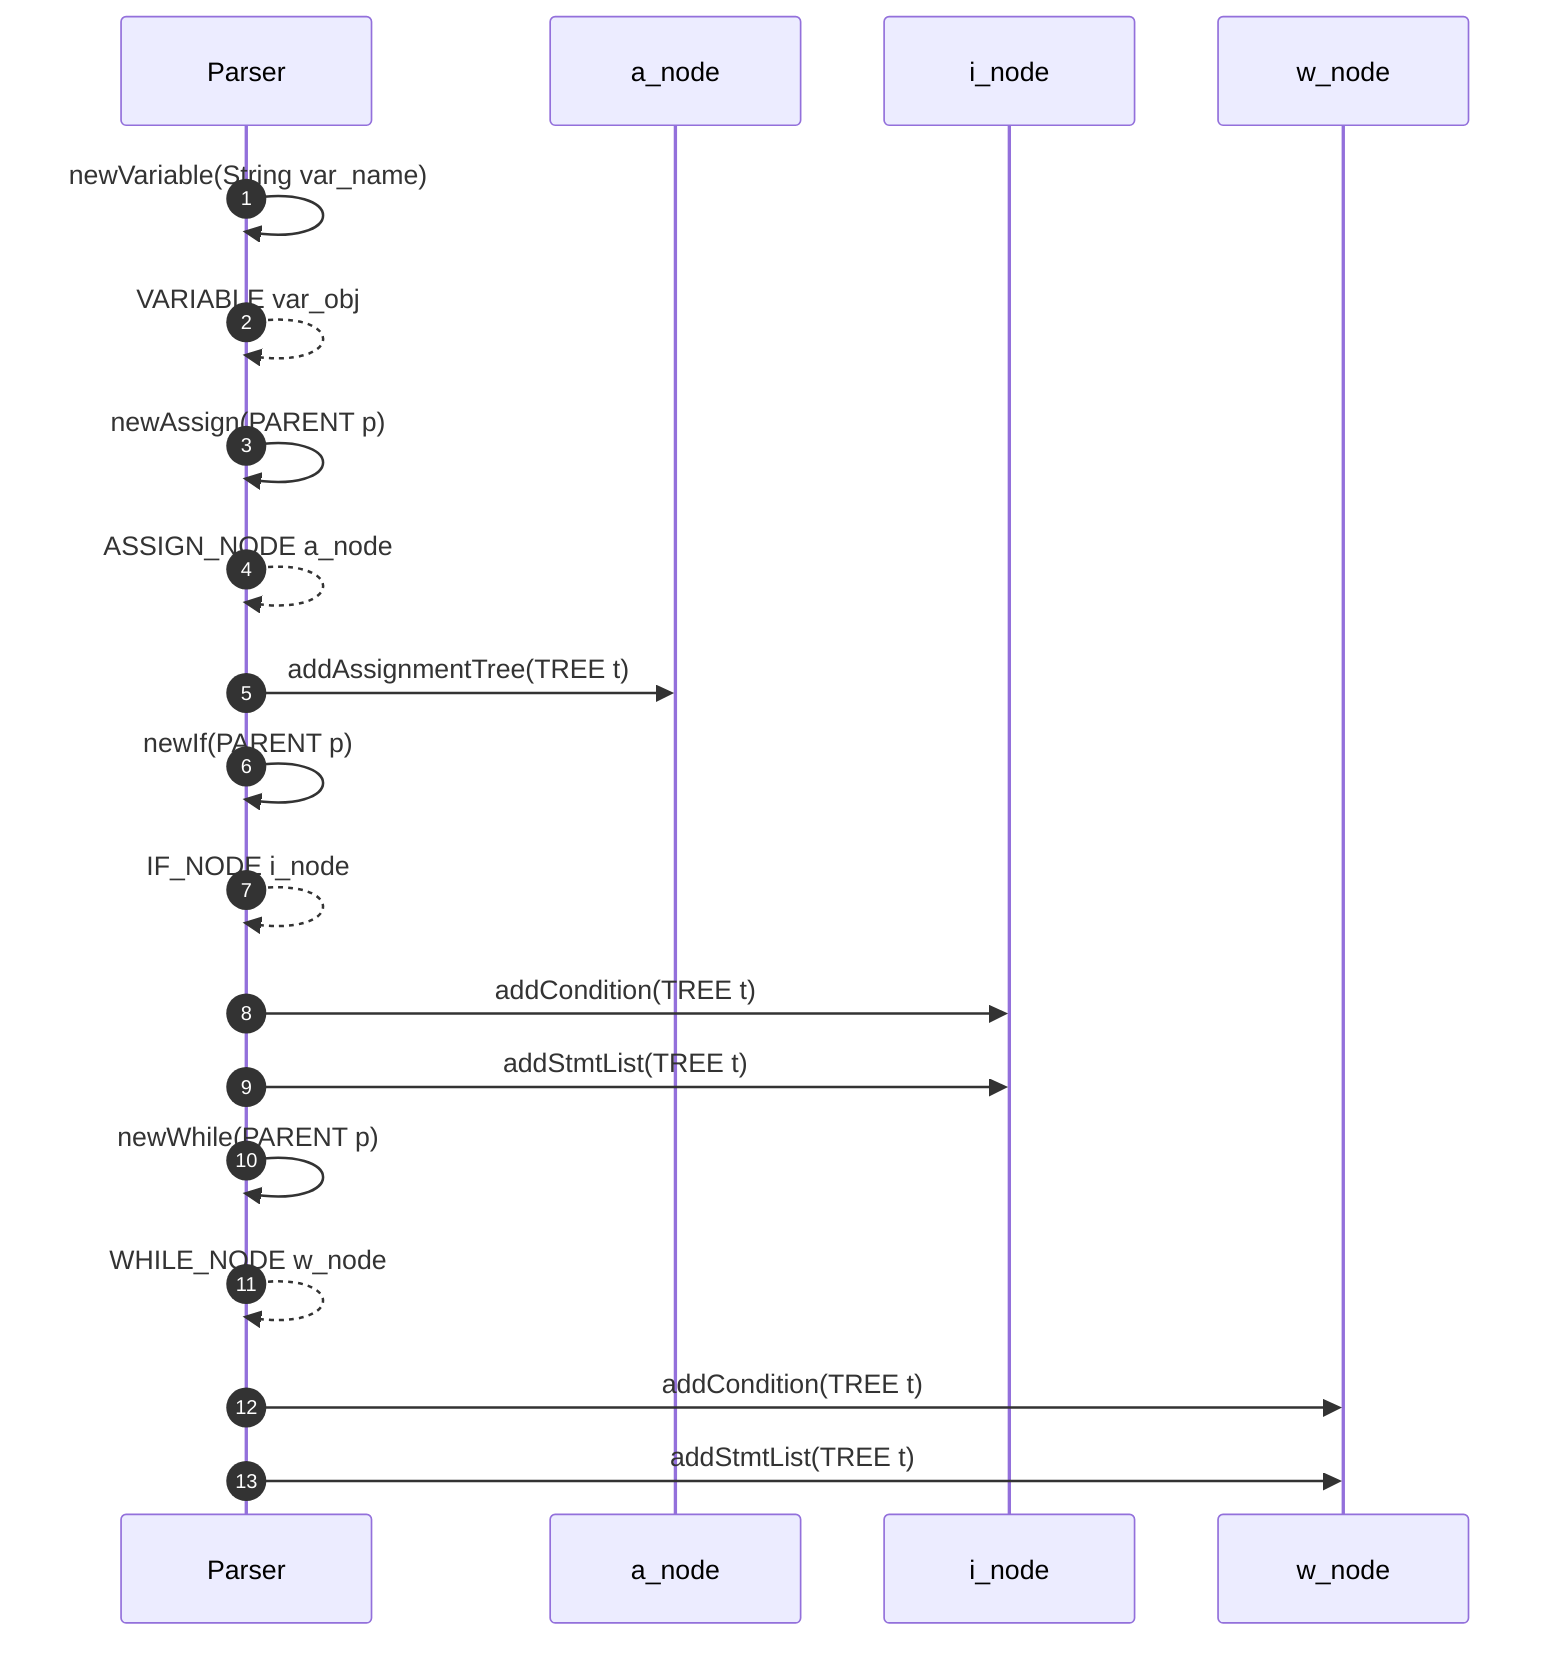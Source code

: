 sequenceDiagram
	autonumber
        Parser ->> Parser: newVariable(String var_name)
        Parser -->> Parser: VARIABLE var_obj

        Parser ->> Parser: newAssign(PARENT p)
        Parser -->> Parser: ASSIGN_NODE a_node

            participant a_node
            Parser ->> a_node: addAssignmentTree(TREE t)

        Parser ->> Parser: newIf(PARENT p)
        Parser -->> Parser: IF_NODE i_node

            participant i_node
            Parser ->> i_node: addCondition(TREE t)
            Parser ->> i_node: addStmtList(TREE t)

        Parser ->> Parser: newWhile(PARENT p)
        Parser -->> Parser: WHILE_NODE w_node

            participant w_node
            Parser ->> w_node: addCondition(TREE t)
            Parser ->> w_node: addStmtList(TREE t)